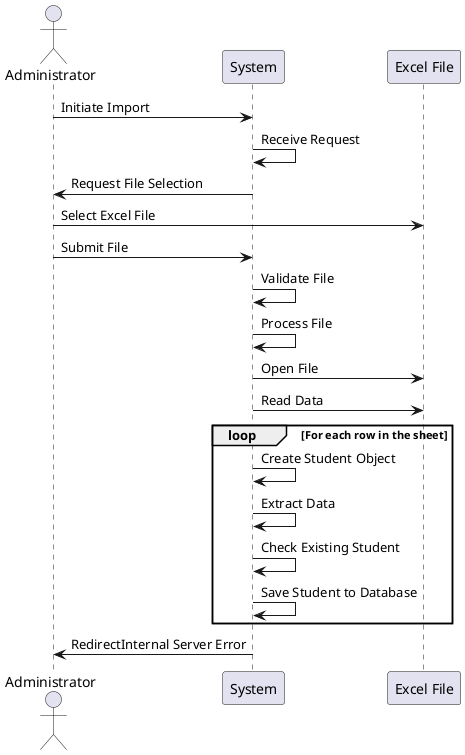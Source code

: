 @startuml
actor Administrator as Admin
participant System
participant "Excel File" as ExcelFile

Admin -> System: Initiate Import
System -> System: Receive Request
System -> Admin: Request File Selection
Admin -> ExcelFile: Select Excel File
Admin -> System: Submit File
System -> System: Validate File
System -> System: Process File
System -> ExcelFile: Open File
System -> ExcelFile: Read Data
loop For each row in the sheet
    System -> System: Create Student Object
    System -> System: Extract Data
    System -> System: Check Existing Student
    System -> System: Save Student to Database
end
System -> Admin: RedirectInternal Server Error
@enduml